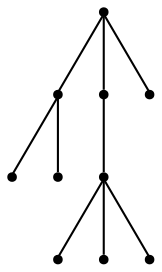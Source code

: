 graph {
  node [shape=point,comment="{\"directed\":false,\"doi\":\"10.4230/LIPIcs.GD.2024.30\",\"figure\":\"7\"}"]

  v0 [pos="1438.49621781837,714.833961323595"]
  v1 [pos="1438.49621781837,648.1649202096695"]
  v2 [pos="1371.8111844307014,648.1649202096695"]
  v3 [pos="1371.8111844307014,781.5030024375204"]
  v4 [pos="1371.8111844307014,714.833961323595"]
  v5 [pos="1305.1261510430327,648.1649202096695"]
  v6 [pos="1305.1261510430327,714.833961323595"]
  v7 [pos="1371.8111844307014,581.495879095744"]
  v8 [pos="1305.1261510430327,581.495879095744"]
  v9 [pos="1238.4369203323242,581.495879095744"]

  v0 -- v1 [id="-1",pos="1438.49621781837,714.833961323595 1438.49621781837,648.1649202096695 1438.49621781837,648.1649202096695 1438.49621781837,648.1649202096695"]
  v5 -- v9 [id="-2",pos="1305.1261510430327,648.1649202096695 1238.4369203323242,581.495879095744 1238.4369203323242,581.495879095744 1238.4369203323242,581.495879095744"]
  v5 -- v8 [id="-4",pos="1305.1261510430327,648.1649202096695 1305.1261510430327,581.495879095744 1305.1261510430327,581.495879095744 1305.1261510430327,581.495879095744"]
  v5 -- v7 [id="-6",pos="1305.1261510430327,648.1649202096695 1371.8111844307014,581.495879095744 1371.8111844307014,581.495879095744 1371.8111844307014,581.495879095744"]
  v3 -- v6 [id="-7",pos="1371.8111844307014,781.5030024375204 1305.1261510430327,714.833961323595 1305.1261510430327,714.833961323595 1305.1261510430327,714.833961323595"]
  v4 -- v5 [id="-9",pos="1371.8111844307014,714.833961323595 1305.1261510430327,648.1649202096695 1305.1261510430327,648.1649202096695 1305.1261510430327,648.1649202096695"]
  v3 -- v4 [id="-10",pos="1371.8111844307014,781.5030024375204 1371.8111844307014,714.833961323595 1371.8111844307014,714.833961323595 1371.8111844307014,714.833961323595"]
  v3 -- v0 [id="-12",pos="1371.8111844307014,781.5030024375204 1438.49621781837,714.833961323595 1438.49621781837,714.833961323595 1438.49621781837,714.833961323595"]
  v0 -- v2 [id="-13",pos="1438.49621781837,714.833961323595 1371.8111844307014,648.1649202096695 1371.8111844307014,648.1649202096695 1371.8111844307014,648.1649202096695"]
}